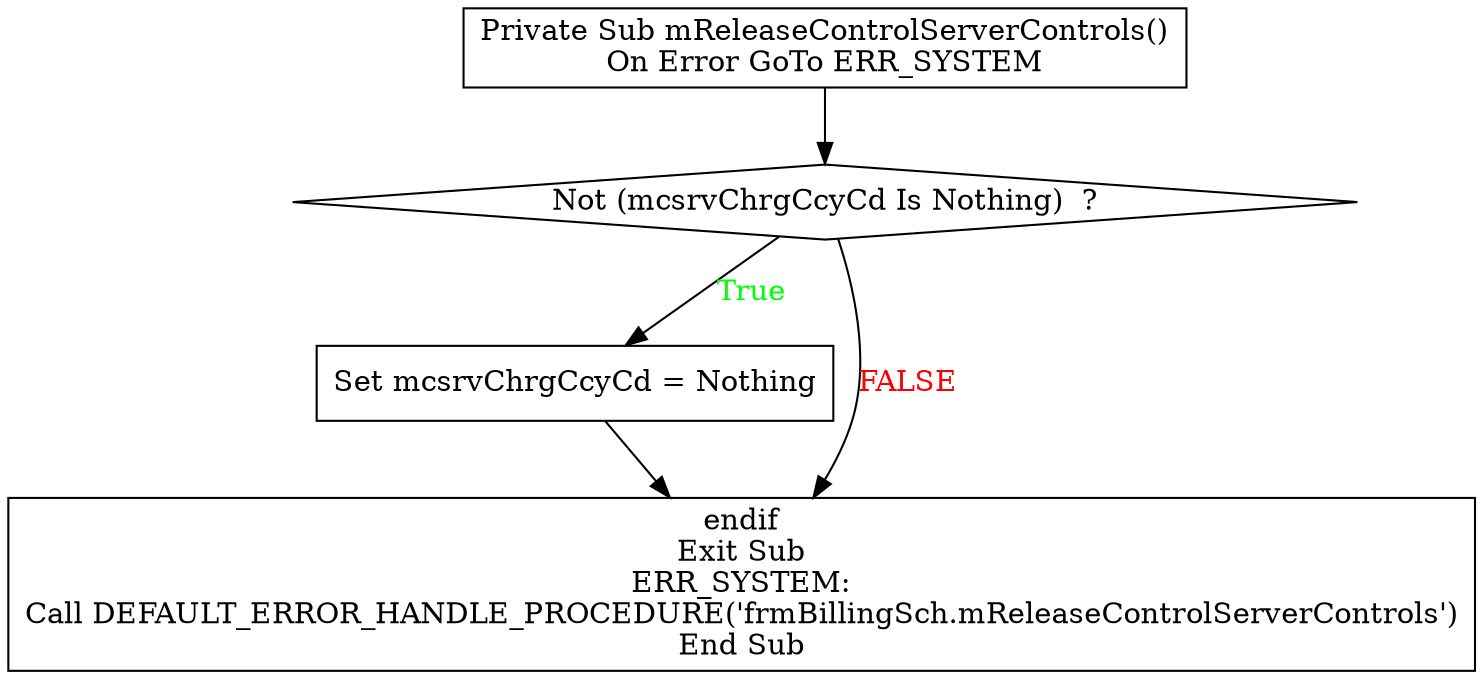 digraph G{
Node_1 [ label ="Private Sub mReleaseControlServerControls()\nOn Error GoTo ERR_SYSTEM",shape="box"];
Node_2 [ label ="Not (mcsrvChrgCcyCd Is Nothing)  ?",shape="diamond"];
Node_3 [ label ="Set mcsrvChrgCcyCd = Nothing",shape="box"];
Node_4 [ label ="endif\nExit Sub\nERR_SYSTEM:\nCall DEFAULT_ERROR_HANDLE_PROCEDURE('frmBillingSch.mReleaseControlServerControls')\nEnd Sub",shape="box"];
Node_2 -> Node_3 [label="True",fontcolor="GREEN"];
Node_1 -> Node_2;
Node_2 -> Node_4 [label="FALSE",fontcolor="RED"];
Node_3 -> Node_4;
}
